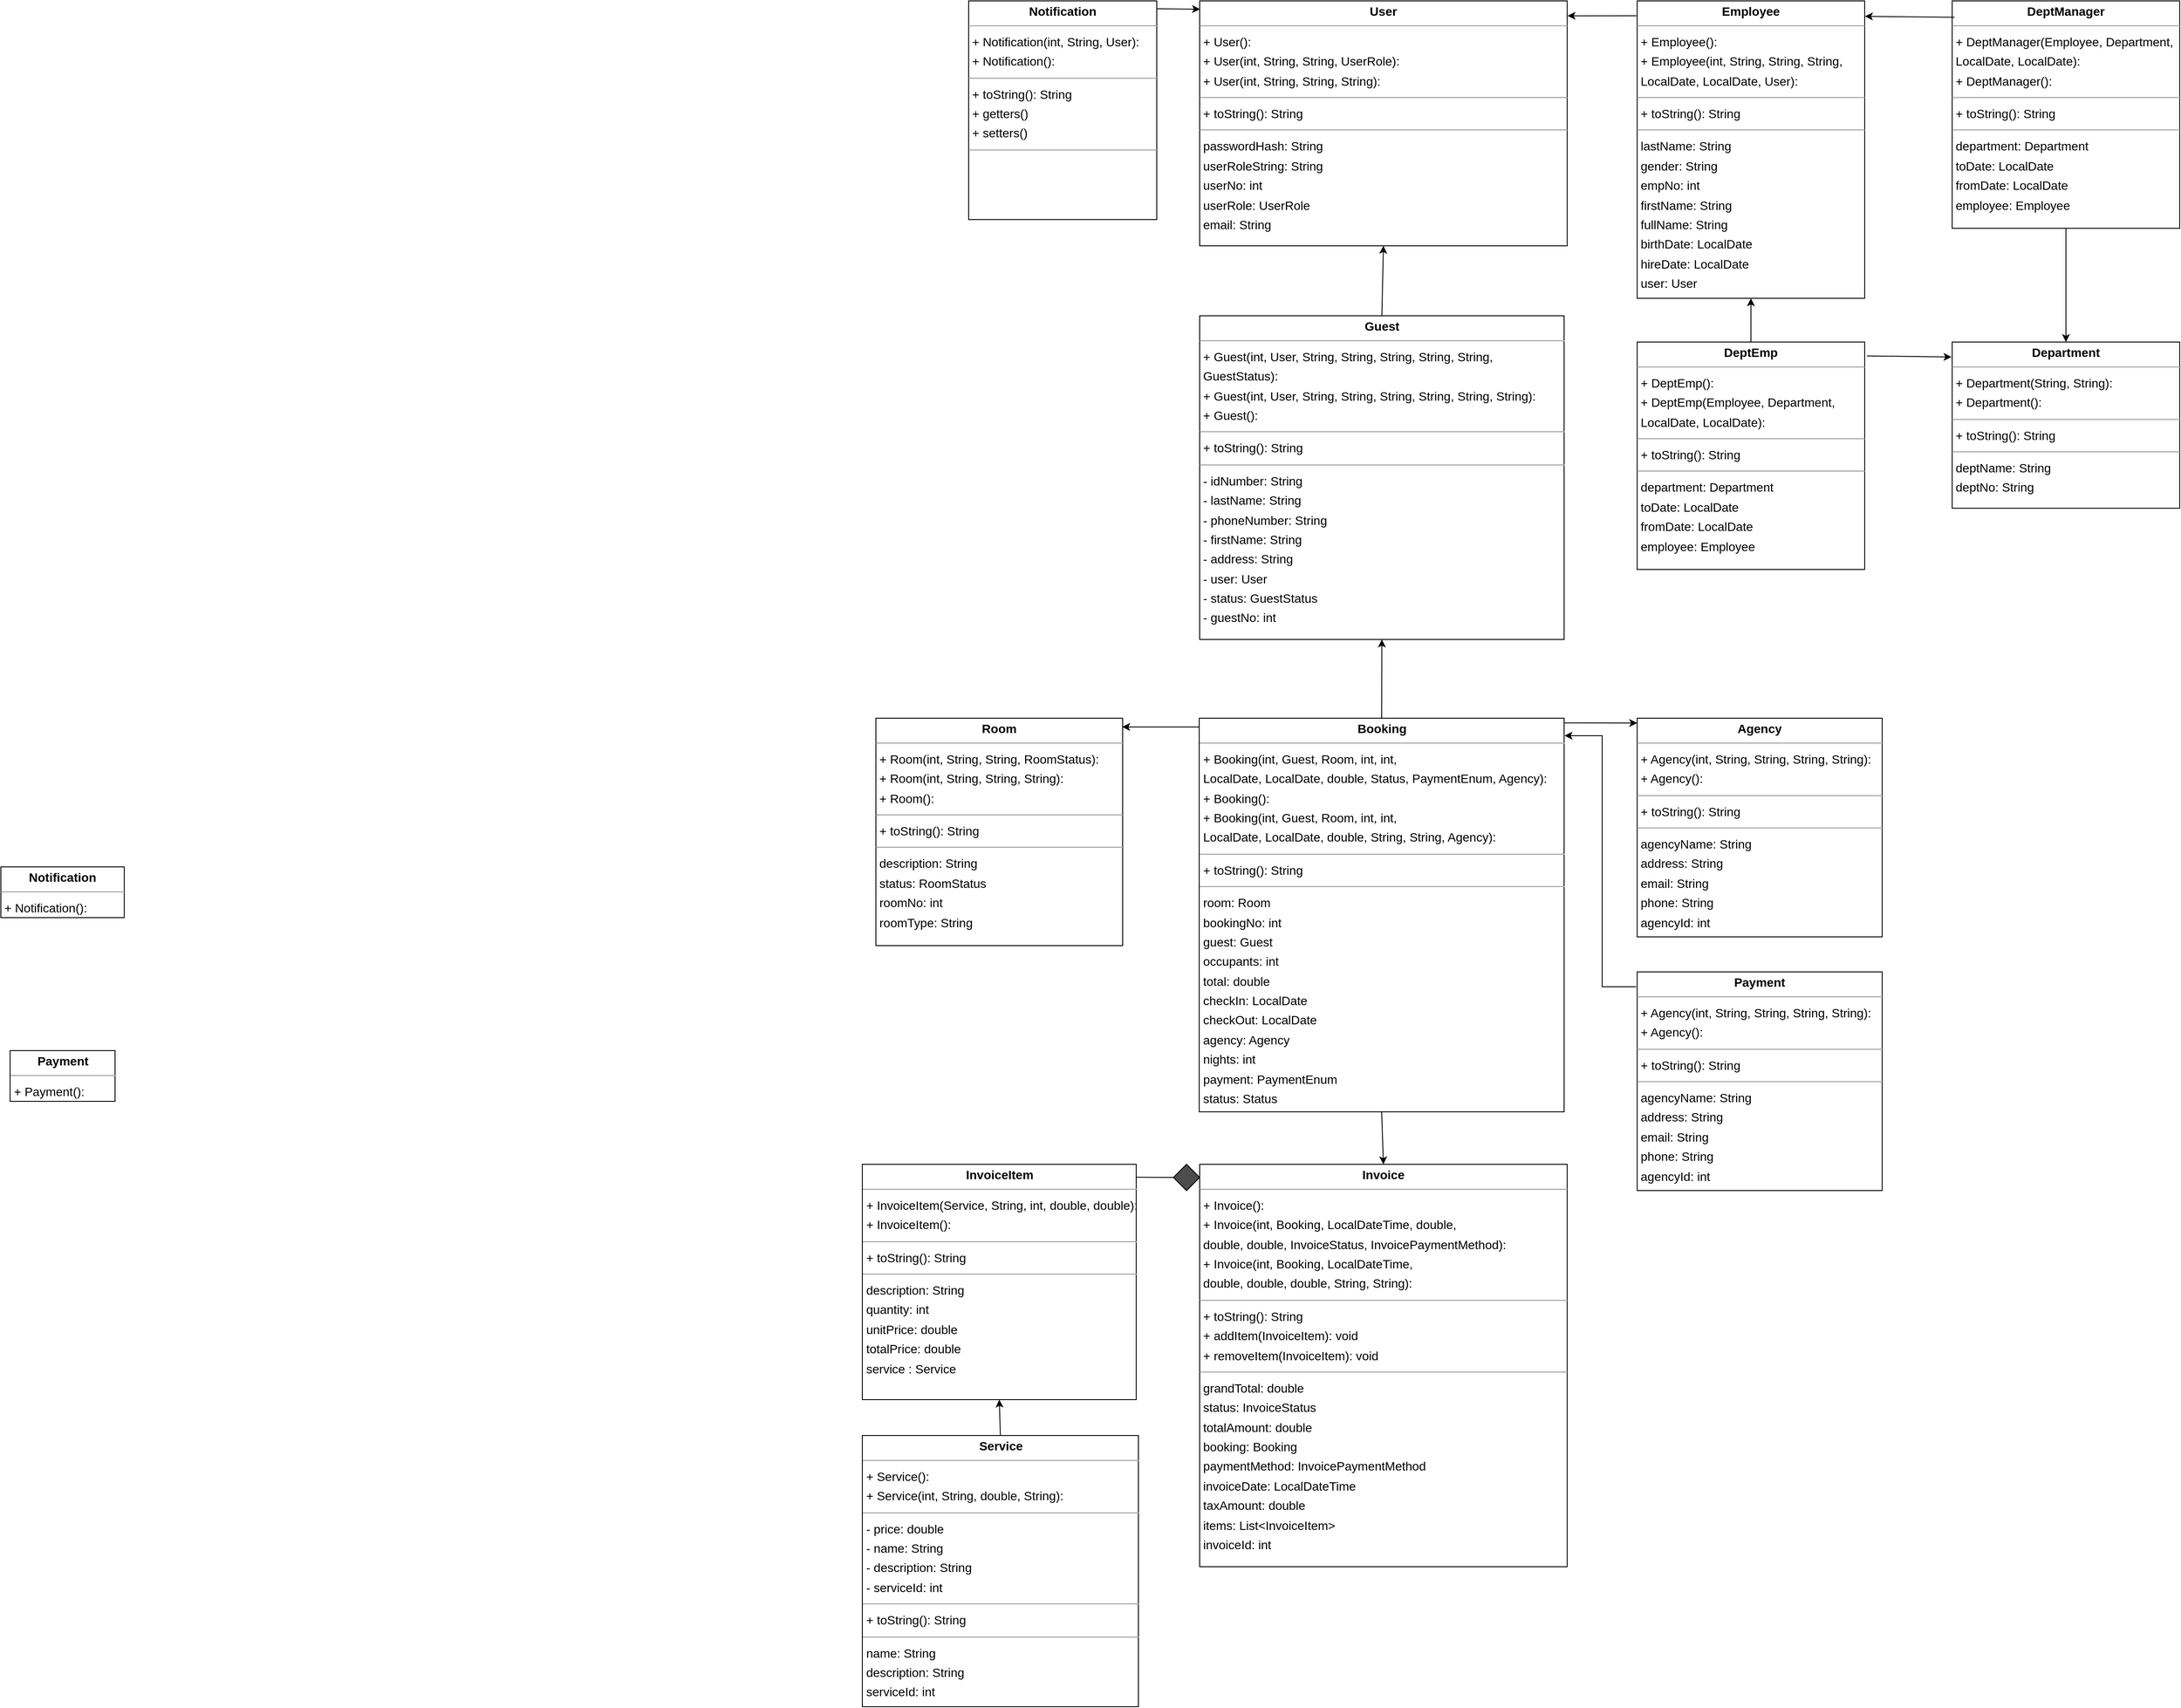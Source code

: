 <mxfile version="26.1.1">
  <diagram id="6axjnHBhWlER1rCjbywu" name="Página-1">
    <mxGraphModel dx="2668" dy="1742" grid="0" gridSize="10" guides="1" tooltips="1" connect="1" arrows="1" fold="1" page="0" pageScale="1" pageWidth="827" pageHeight="1169" background="none" math="0" shadow="0">
      <root>
        <mxCell id="0" />
        <mxCell id="1" parent="0" />
        <mxCell id="node9" value="&lt;p style=&quot;margin:0px;margin-top:4px;text-align:center;&quot;&gt;&lt;b&gt;Agency&lt;/b&gt;&lt;/p&gt;&lt;hr size=&quot;1&quot;/&gt;&lt;p style=&quot;margin:0 0 0 4px;line-height:1.6;&quot;&gt;+ Agency(int, String, String, String, String): &lt;br/&gt;+ Agency(): &lt;/p&gt;&lt;hr size=&quot;1&quot;/&gt;&lt;p style=&quot;margin:0 0 0 4px;line-height:1.6;&quot;&gt;+ toString(): String&lt;/p&gt;&lt;hr size=&quot;1&quot;/&gt;&lt;p style=&quot;margin:0 0 0 4px;line-height:1.6;&quot;&gt; agencyName: String&lt;br/&gt; address: String&lt;br/&gt; email: String&lt;br/&gt; phone: String&lt;br/&gt; agencyId: int&lt;/p&gt;" style="verticalAlign=top;align=left;overflow=fill;fontSize=14;fontFamily=Helvetica;html=1;rounded=0;shadow=0;comic=0;labelBackgroundColor=none;strokeWidth=1;" parent="1" vertex="1">
          <mxGeometry x="1000" y="350" width="280" height="250" as="geometry" />
        </mxCell>
        <mxCell id="node11" value="&lt;p style=&quot;margin:0px;margin-top:4px;text-align:center;&quot;&gt;&lt;b&gt;Booking&lt;/b&gt;&lt;/p&gt;&lt;hr size=&quot;1&quot;&gt;&lt;p style=&quot;margin:0 0 0 4px;line-height:1.6;&quot;&gt;+ Booking(int, Guest, Room, int, int,&amp;nbsp;&lt;/p&gt;&lt;p style=&quot;margin:0 0 0 4px;line-height:1.6;&quot;&gt;LocalDate, LocalDate, double, Status, PaymentEnum, Agency): &lt;br&gt;+ Booking(): &lt;br&gt;+ Booking(int, Guest, Room, int, int,&amp;nbsp;&lt;/p&gt;&lt;p style=&quot;margin:0 0 0 4px;line-height:1.6;&quot;&gt;LocalDate, LocalDate, double, String, String, Agency): &lt;/p&gt;&lt;hr size=&quot;1&quot;&gt;&lt;p style=&quot;margin:0 0 0 4px;line-height:1.6;&quot;&gt;+ toString(): String&lt;/p&gt;&lt;hr size=&quot;1&quot;&gt;&lt;p style=&quot;margin:0 0 0 4px;line-height:1.6;&quot;&gt; room: Room&lt;br&gt; bookingNo: int&lt;br&gt; guest: Guest&lt;br&gt; occupants: int&lt;br&gt; total: double&lt;br&gt; checkIn: LocalDate&lt;br&gt; checkOut: LocalDate&lt;br&gt; agency: Agency&lt;br&gt; nights: int&lt;br&gt; payment: PaymentEnum&lt;br&gt; status: Status&lt;/p&gt;" style="verticalAlign=top;align=left;overflow=fill;fontSize=14;fontFamily=Helvetica;html=1;rounded=0;shadow=0;comic=0;labelBackgroundColor=none;strokeWidth=1;" parent="1" vertex="1">
          <mxGeometry x="499.5" y="350" width="417" height="450" as="geometry" />
        </mxCell>
        <mxCell id="node10" value="&lt;p style=&quot;margin:0px;margin-top:4px;text-align:center;&quot;&gt;&lt;b&gt;Department&lt;/b&gt;&lt;/p&gt;&lt;hr size=&quot;1&quot;/&gt;&lt;p style=&quot;margin:0 0 0 4px;line-height:1.6;&quot;&gt;+ Department(String, String): &lt;br/&gt;+ Department(): &lt;/p&gt;&lt;hr size=&quot;1&quot;/&gt;&lt;p style=&quot;margin:0 0 0 4px;line-height:1.6;&quot;&gt;+ toString(): String&lt;/p&gt;&lt;hr size=&quot;1&quot;/&gt;&lt;p style=&quot;margin:0 0 0 4px;line-height:1.6;&quot;&gt; deptName: String&lt;br/&gt; deptNo: String&lt;/p&gt;" style="verticalAlign=top;align=left;overflow=fill;fontSize=14;fontFamily=Helvetica;html=1;rounded=0;shadow=0;comic=0;labelBackgroundColor=none;strokeWidth=1;" parent="1" vertex="1">
          <mxGeometry x="1360" y="-80" width="260" height="190" as="geometry" />
        </mxCell>
        <mxCell id="VhacFmpfINvfAiVfSPhy-5" value="" style="edgeStyle=orthogonalEdgeStyle;rounded=0;orthogonalLoop=1;jettySize=auto;html=1;" edge="1" parent="1" source="node3" target="node0">
          <mxGeometry relative="1" as="geometry" />
        </mxCell>
        <mxCell id="node3" value="&lt;p style=&quot;margin:0px;margin-top:4px;text-align:center;&quot;&gt;&lt;b&gt;DeptEmp&lt;/b&gt;&lt;/p&gt;&lt;hr size=&quot;1&quot;&gt;&lt;p style=&quot;margin:0 0 0 4px;line-height:1.6;&quot;&gt;+ DeptEmp(): &lt;br&gt;+ DeptEmp(Employee, Department,&amp;nbsp;&lt;/p&gt;&lt;p style=&quot;margin:0 0 0 4px;line-height:1.6;&quot;&gt;LocalDate, LocalDate): &lt;/p&gt;&lt;hr size=&quot;1&quot;&gt;&lt;p style=&quot;margin:0 0 0 4px;line-height:1.6;&quot;&gt;+ toString(): String&lt;/p&gt;&lt;hr size=&quot;1&quot;&gt;&lt;p style=&quot;margin:0 0 0 4px;line-height:1.6;&quot;&gt; department: Department&lt;br&gt; toDate: LocalDate&lt;br&gt; fromDate: LocalDate&lt;br&gt; employee: Employee&lt;/p&gt;" style="verticalAlign=top;align=left;overflow=fill;fontSize=14;fontFamily=Helvetica;html=1;rounded=0;shadow=0;comic=0;labelBackgroundColor=none;strokeWidth=1;" parent="1" vertex="1">
          <mxGeometry x="1000" y="-80" width="260" height="260" as="geometry" />
        </mxCell>
        <mxCell id="node8" value="&lt;p style=&quot;margin:0px;margin-top:4px;text-align:center;&quot;&gt;&lt;b&gt;DeptManager&lt;/b&gt;&lt;/p&gt;&lt;hr size=&quot;1&quot;&gt;&lt;p style=&quot;margin:0 0 0 4px;line-height:1.6;&quot;&gt;+ DeptManager(Employee, Department,&amp;nbsp;&lt;/p&gt;&lt;p style=&quot;margin:0 0 0 4px;line-height:1.6;&quot;&gt;LocalDate, LocalDate): &lt;br&gt;+ DeptManager(): &lt;/p&gt;&lt;hr size=&quot;1&quot;&gt;&lt;p style=&quot;margin:0 0 0 4px;line-height:1.6;&quot;&gt;+ toString(): String&lt;/p&gt;&lt;hr size=&quot;1&quot;&gt;&lt;p style=&quot;margin:0 0 0 4px;line-height:1.6;&quot;&gt; department: Department&lt;br&gt; toDate: LocalDate&lt;br&gt; fromDate: LocalDate&lt;br&gt; employee: Employee&lt;/p&gt;" style="verticalAlign=top;align=left;overflow=fill;fontSize=14;fontFamily=Helvetica;html=1;rounded=0;shadow=0;comic=0;labelBackgroundColor=none;strokeWidth=1;" parent="1" vertex="1">
          <mxGeometry x="1360" y="-470" width="260" height="260" as="geometry" />
        </mxCell>
        <mxCell id="node0" value="&lt;p style=&quot;margin:0px;margin-top:4px;text-align:center;&quot;&gt;&lt;b&gt;Employee&lt;/b&gt;&lt;/p&gt;&lt;hr size=&quot;1&quot;&gt;&lt;p style=&quot;margin:0 0 0 4px;line-height:1.6;&quot;&gt;+ Employee(): &lt;br&gt;+ Employee(int, String, String, String,&amp;nbsp;&lt;/p&gt;&lt;p style=&quot;margin:0 0 0 4px;line-height:1.6;&quot;&gt;LocalDate, LocalDate, User): &lt;/p&gt;&lt;hr size=&quot;1&quot;&gt;&lt;p style=&quot;margin:0 0 0 4px;line-height:1.6;&quot;&gt;+ toString(): String&lt;/p&gt;&lt;hr size=&quot;1&quot;&gt;&lt;p style=&quot;margin:0 0 0 4px;line-height:1.6;&quot;&gt; lastName: String&lt;br&gt; gender: String&lt;br&gt; empNo: int&lt;br&gt; firstName: String&lt;br&gt; fullName: String&lt;br&gt; birthDate: LocalDate&lt;br&gt; hireDate: LocalDate&lt;br&gt; user: User&lt;/p&gt;" style="verticalAlign=top;align=left;overflow=fill;fontSize=14;fontFamily=Helvetica;html=1;rounded=0;shadow=0;comic=0;labelBackgroundColor=none;strokeWidth=1;" parent="1" vertex="1">
          <mxGeometry x="1000" y="-470" width="260" height="340" as="geometry" />
        </mxCell>
        <mxCell id="node6" value="&lt;p style=&quot;margin:0px;margin-top:4px;text-align:center;&quot;&gt;&lt;b&gt;Guest&lt;/b&gt;&lt;/p&gt;&lt;hr size=&quot;1&quot;&gt;&lt;p style=&quot;margin:0 0 0 4px;line-height:1.6;&quot;&gt;+ Guest(int, User, String, String, String,&amp;nbsp;&lt;span style=&quot;background-color: transparent; color: light-dark(rgb(0, 0, 0), rgb(255, 255, 255));&quot;&gt;String, String,&lt;/span&gt;&lt;span style=&quot;background-color: transparent; color: light-dark(rgb(0, 0, 0), rgb(255, 255, 255));&quot;&gt;&amp;nbsp;&lt;/span&gt;&lt;/p&gt;&lt;p style=&quot;margin:0 0 0 4px;line-height:1.6;&quot;&gt;&lt;span style=&quot;background-color: transparent; color: light-dark(rgb(0, 0, 0), rgb(255, 255, 255));&quot;&gt;GuestStatus):&lt;/span&gt;&lt;/p&gt;&lt;p style=&quot;margin:0 0 0 4px;line-height:1.6;&quot;&gt;+ Guest(int, User, String, String,&amp;nbsp;&lt;span style=&quot;background-color: transparent; color: light-dark(rgb(0, 0, 0), rgb(255, 255, 255));&quot;&gt;String, String, String, String):&lt;/span&gt;&lt;/p&gt;&lt;p style=&quot;margin:0 0 0 4px;line-height:1.6;&quot;&gt;+ Guest(): &lt;/p&gt;&lt;hr size=&quot;1&quot;&gt;&lt;p style=&quot;margin:0 0 0 4px;line-height:1.6;&quot;&gt;+ toString(): String&lt;/p&gt;&lt;hr size=&quot;1&quot;&gt;&lt;p style=&quot;margin:0 0 0 4px;line-height:1.6;&quot;&gt;- idNumber: String&lt;br&gt;- lastName: String&lt;br&gt;- phoneNumber: String&lt;br&gt;- firstName: String&lt;br&gt;- address: String&lt;br&gt;- user: User&lt;br&gt;- status: GuestStatus&lt;br&gt;- guestNo: int&lt;/p&gt;" style="verticalAlign=top;align=left;overflow=fill;fontSize=14;fontFamily=Helvetica;html=1;rounded=0;shadow=0;comic=0;labelBackgroundColor=none;strokeWidth=1;" parent="1" vertex="1">
          <mxGeometry x="500" y="-110" width="416.5" height="370" as="geometry" />
        </mxCell>
        <mxCell id="node1" value="&lt;p style=&quot;margin:0px;margin-top:4px;text-align:center;&quot;&gt;&lt;b&gt;Invoice&lt;/b&gt;&lt;/p&gt;&lt;hr size=&quot;1&quot;&gt;&lt;p style=&quot;margin:0 0 0 4px;line-height:1.6;&quot;&gt;+ Invoice(): &lt;br&gt;+ Invoice(int, Booking, LocalDateTime, double,&amp;nbsp;&lt;/p&gt;&lt;p style=&quot;margin:0 0 0 4px;line-height:1.6;&quot;&gt;double, double, InvoiceStatus, InvoicePaymentMethod): &lt;br&gt;+ Invoice(int, Booking, LocalDateTime,&amp;nbsp;&lt;/p&gt;&lt;p style=&quot;margin:0 0 0 4px;line-height:1.6;&quot;&gt;double, double, double, String, String): &lt;/p&gt;&lt;hr size=&quot;1&quot;&gt;&lt;p style=&quot;margin:0 0 0 4px;line-height:1.6;&quot;&gt;+ toString(): String&lt;br&gt;+ addItem(InvoiceItem): void&lt;br&gt;+ removeItem(InvoiceItem): void&lt;/p&gt;&lt;hr size=&quot;1&quot;&gt;&lt;p style=&quot;margin:0 0 0 4px;line-height:1.6;&quot;&gt; grandTotal: double&lt;br&gt; status: InvoiceStatus&lt;br&gt; totalAmount: double&lt;br&gt; booking: Booking&lt;br&gt; paymentMethod: InvoicePaymentMethod&lt;br&gt; invoiceDate: LocalDateTime&lt;br&gt; taxAmount: double&lt;br&gt; items: List&amp;lt;InvoiceItem&amp;gt;&lt;br&gt; invoiceId: int&lt;/p&gt;" style="verticalAlign=top;align=left;overflow=fill;fontSize=14;fontFamily=Helvetica;html=1;rounded=0;shadow=0;comic=0;labelBackgroundColor=none;strokeWidth=1;" parent="1" vertex="1">
          <mxGeometry x="500" y="860" width="420" height="460" as="geometry" />
        </mxCell>
        <mxCell id="node7" value="&lt;p style=&quot;margin:0px;margin-top:4px;text-align:center;&quot;&gt;&lt;b&gt;InvoiceItem&lt;/b&gt;&lt;/p&gt;&lt;hr size=&quot;1&quot;&gt;&lt;p style=&quot;margin:0 0 0 4px;line-height:1.6;&quot;&gt;+ InvoiceItem(Service, String, int, double, double): &lt;br&gt;+ InvoiceItem(): &lt;/p&gt;&lt;hr size=&quot;1&quot;&gt;&lt;p style=&quot;margin:0 0 0 4px;line-height:1.6;&quot;&gt;+ toString(): String&lt;/p&gt;&lt;hr size=&quot;1&quot;&gt;&lt;p style=&quot;margin:0 0 0 4px;line-height:1.6;&quot;&gt; description: String&lt;br&gt; quantity: int&lt;br&gt; unitPrice: double&lt;br&gt; totalPrice: double&lt;br&gt;service : Service&lt;/p&gt;" style="verticalAlign=top;align=left;overflow=fill;fontSize=14;fontFamily=Helvetica;html=1;rounded=0;shadow=0;comic=0;labelBackgroundColor=none;strokeWidth=1;" parent="1" vertex="1">
          <mxGeometry x="114.5" y="860" width="313" height="269" as="geometry" />
        </mxCell>
        <mxCell id="node5" value="&lt;p style=&quot;margin:0px;margin-top:4px;text-align:center;&quot;&gt;&lt;b&gt;Notification&lt;/b&gt;&lt;/p&gt;&lt;hr size=&quot;1&quot;/&gt;&lt;p style=&quot;margin:0 0 0 4px;line-height:1.6;&quot;&gt;+ Notification(): &lt;/p&gt;" style="verticalAlign=top;align=left;overflow=fill;fontSize=14;fontFamily=Helvetica;html=1;rounded=0;shadow=0;comic=0;labelBackgroundColor=none;strokeWidth=1;" parent="1" vertex="1">
          <mxGeometry x="-870" y="520" width="141" height="58" as="geometry" />
        </mxCell>
        <mxCell id="node4" value="&lt;p style=&quot;margin:0px;margin-top:4px;text-align:center;&quot;&gt;&lt;b&gt;Payment&lt;/b&gt;&lt;/p&gt;&lt;hr size=&quot;1&quot;/&gt;&lt;p style=&quot;margin:0 0 0 4px;line-height:1.6;&quot;&gt;+ Payment(): &lt;/p&gt;" style="verticalAlign=top;align=left;overflow=fill;fontSize=14;fontFamily=Helvetica;html=1;rounded=0;shadow=0;comic=0;labelBackgroundColor=none;strokeWidth=1;" parent="1" vertex="1">
          <mxGeometry x="-859.5" y="730" width="120" height="58" as="geometry" />
        </mxCell>
        <mxCell id="node13" value="&lt;p style=&quot;margin:0px;margin-top:4px;text-align:center;&quot;&gt;&lt;b&gt;Room&lt;/b&gt;&lt;/p&gt;&lt;hr size=&quot;1&quot;/&gt;&lt;p style=&quot;margin:0 0 0 4px;line-height:1.6;&quot;&gt;+ Room(int, String, String, RoomStatus): &lt;br/&gt;+ Room(int, String, String, String): &lt;br/&gt;+ Room(): &lt;/p&gt;&lt;hr size=&quot;1&quot;/&gt;&lt;p style=&quot;margin:0 0 0 4px;line-height:1.6;&quot;&gt;+ toString(): String&lt;/p&gt;&lt;hr size=&quot;1&quot;/&gt;&lt;p style=&quot;margin:0 0 0 4px;line-height:1.6;&quot;&gt; description: String&lt;br/&gt; status: RoomStatus&lt;br/&gt; roomNo: int&lt;br/&gt; roomType: String&lt;/p&gt;" style="verticalAlign=top;align=left;overflow=fill;fontSize=14;fontFamily=Helvetica;html=1;rounded=0;shadow=0;comic=0;labelBackgroundColor=none;strokeWidth=1;" parent="1" vertex="1">
          <mxGeometry x="130" y="350" width="282" height="260" as="geometry" />
        </mxCell>
        <mxCell id="node14" value="&lt;p style=&quot;margin:0px;margin-top:4px;text-align:center;&quot;&gt;&lt;b&gt;User&lt;/b&gt;&lt;/p&gt;&lt;hr size=&quot;1&quot;/&gt;&lt;p style=&quot;margin:0 0 0 4px;line-height:1.6;&quot;&gt;+ User(): &lt;br/&gt;+ User(int, String, String, UserRole): &lt;br/&gt;+ User(int, String, String, String): &lt;/p&gt;&lt;hr size=&quot;1&quot;/&gt;&lt;p style=&quot;margin:0 0 0 4px;line-height:1.6;&quot;&gt;+ toString(): String&lt;/p&gt;&lt;hr size=&quot;1&quot;/&gt;&lt;p style=&quot;margin:0 0 0 4px;line-height:1.6;&quot;&gt; passwordHash: String&lt;br/&gt; userRoleString: String&lt;br/&gt; userNo: int&lt;br/&gt; userRole: UserRole&lt;br/&gt; email: String&lt;/p&gt;" style="verticalAlign=top;align=left;overflow=fill;fontSize=14;fontFamily=Helvetica;html=1;rounded=0;shadow=0;comic=0;labelBackgroundColor=none;strokeWidth=1;" parent="1" vertex="1">
          <mxGeometry x="500" y="-470" width="420" height="280" as="geometry" />
        </mxCell>
        <mxCell id="VhacFmpfINvfAiVfSPhy-1" value="" style="endArrow=classic;html=1;rounded=0;exitX=0.5;exitY=0;exitDx=0;exitDy=0;entryX=0.5;entryY=1;entryDx=0;entryDy=0;" edge="1" parent="1" source="node6" target="node14">
          <mxGeometry width="50" height="50" relative="1" as="geometry">
            <mxPoint x="916.501" y="-89.22" as="sourcePoint" />
            <mxPoint x="930" y="-120" as="targetPoint" />
          </mxGeometry>
        </mxCell>
        <mxCell id="VhacFmpfINvfAiVfSPhy-2" value="" style="endArrow=classic;html=1;rounded=0;exitX=-0.003;exitY=0.05;exitDx=0;exitDy=0;exitPerimeter=0;entryX=1.001;entryY=0.061;entryDx=0;entryDy=0;entryPerimeter=0;" edge="1" parent="1" source="node0" target="node14">
          <mxGeometry width="50" height="50" relative="1" as="geometry">
            <mxPoint x="1200" y="-34" as="sourcePoint" />
            <mxPoint x="1280" y="-90" as="targetPoint" />
          </mxGeometry>
        </mxCell>
        <mxCell id="VhacFmpfINvfAiVfSPhy-4" value="" style="endArrow=classic;html=1;rounded=0;entryX=-0.003;entryY=0.09;entryDx=0;entryDy=0;exitX=1.01;exitY=0.061;exitDx=0;exitDy=0;exitPerimeter=0;entryPerimeter=0;" edge="1" parent="1" source="node3" target="node10">
          <mxGeometry width="50" height="50" relative="1" as="geometry">
            <mxPoint x="1550" y="560" as="sourcePoint" />
            <mxPoint x="1499.23" y="540" as="targetPoint" />
          </mxGeometry>
        </mxCell>
        <mxCell id="VhacFmpfINvfAiVfSPhy-8" value="" style="endArrow=classic;html=1;rounded=0;entryX=0.5;entryY=1;entryDx=0;entryDy=0;exitX=0.5;exitY=0;exitDx=0;exitDy=0;" edge="1" parent="1" source="node11" target="node6">
          <mxGeometry width="50" height="50" relative="1" as="geometry">
            <mxPoint x="630" y="314.58" as="sourcePoint" />
            <mxPoint x="739" y="314.58" as="targetPoint" />
          </mxGeometry>
        </mxCell>
        <mxCell id="VhacFmpfINvfAiVfSPhy-9" value="" style="endArrow=classic;html=1;rounded=0;entryX=1.001;entryY=0.061;entryDx=0;entryDy=0;entryPerimeter=0;" edge="1" parent="1">
          <mxGeometry width="50" height="50" relative="1" as="geometry">
            <mxPoint x="499.5" y="360" as="sourcePoint" />
            <mxPoint x="411.5" y="360" as="targetPoint" />
          </mxGeometry>
        </mxCell>
        <mxCell id="VhacFmpfINvfAiVfSPhy-12" value="" style="endArrow=classic;html=1;rounded=0;entryX=0.5;entryY=0;entryDx=0;entryDy=0;exitX=0.5;exitY=1;exitDx=0;exitDy=0;" edge="1" parent="1" source="node11" target="node1">
          <mxGeometry width="50" height="50" relative="1" as="geometry">
            <mxPoint x="718" y="830" as="sourcePoint" />
            <mxPoint x="630" y="830" as="targetPoint" />
          </mxGeometry>
        </mxCell>
        <mxCell id="VhacFmpfINvfAiVfSPhy-13" value="" style="rhombus;whiteSpace=wrap;html=1;fillColor=#4D4D4D;" vertex="1" parent="1">
          <mxGeometry x="470" y="860" width="30" height="30" as="geometry" />
        </mxCell>
        <mxCell id="VhacFmpfINvfAiVfSPhy-15" value="" style="endArrow=none;html=1;rounded=0;exitX=0;exitY=0.5;exitDx=0;exitDy=0;entryX=0.998;entryY=0.055;entryDx=0;entryDy=0;entryPerimeter=0;" edge="1" parent="1" source="VhacFmpfINvfAiVfSPhy-13" target="node7">
          <mxGeometry width="50" height="50" relative="1" as="geometry">
            <mxPoint x="460" y="1060" as="sourcePoint" />
            <mxPoint x="510" y="1010" as="targetPoint" />
          </mxGeometry>
        </mxCell>
        <mxCell id="VhacFmpfINvfAiVfSPhy-17" value="&lt;p style=&quot;margin:0px;margin-top:4px;text-align:center;&quot;&gt;&lt;b&gt;Service&lt;/b&gt;&lt;/p&gt;&lt;hr size=&quot;1&quot;/&gt;&lt;p style=&quot;margin:0 0 0 4px;line-height:1.6;&quot;&gt;+ Service(): &lt;br/&gt;+ Service(int, String, double, String): &lt;/p&gt;&lt;hr size=&quot;1&quot;/&gt;&lt;p style=&quot;margin:0 0 0 4px;line-height:1.6;&quot;&gt;- price: double&lt;br/&gt;- name: String&lt;br/&gt;- description: String&lt;br/&gt;- serviceId: int&lt;/p&gt;&lt;hr size=&quot;1&quot;/&gt;&lt;p style=&quot;margin:0 0 0 4px;line-height:1.6;&quot;&gt;+ toString(): String&lt;/p&gt;&lt;hr size=&quot;1&quot;/&gt;&lt;p style=&quot;margin:0 0 0 4px;line-height:1.6;&quot;&gt; name: String&lt;br/&gt; description: String&lt;br/&gt; serviceId: int&lt;br/&gt; price: double&lt;/p&gt;" style="verticalAlign=top;align=left;overflow=fill;fontSize=14;fontFamily=Helvetica;html=1;rounded=0;shadow=0;comic=0;labelBackgroundColor=none;strokeWidth=1;" vertex="1" parent="1">
          <mxGeometry x="114.5" y="1170" width="315.5" height="310" as="geometry" />
        </mxCell>
        <mxCell id="VhacFmpfINvfAiVfSPhy-18" value="" style="endArrow=classic;html=1;rounded=0;entryX=0.5;entryY=1;entryDx=0;entryDy=0;exitX=0.5;exitY=0;exitDx=0;exitDy=0;" edge="1" parent="1" source="VhacFmpfINvfAiVfSPhy-17" target="node7">
          <mxGeometry width="50" height="50" relative="1" as="geometry">
            <mxPoint x="400" y="1110" as="sourcePoint" />
            <mxPoint x="402" y="1170" as="targetPoint" />
          </mxGeometry>
        </mxCell>
        <mxCell id="VhacFmpfINvfAiVfSPhy-19" value="" style="endArrow=classic;html=1;rounded=0;exitX=0.5;exitY=1;exitDx=0;exitDy=0;" edge="1" parent="1" source="node8" target="node10">
          <mxGeometry width="50" height="50" relative="1" as="geometry">
            <mxPoint x="1273" y="-54" as="sourcePoint" />
            <mxPoint x="1369" y="-53" as="targetPoint" />
          </mxGeometry>
        </mxCell>
        <mxCell id="VhacFmpfINvfAiVfSPhy-20" value="" style="endArrow=classic;html=1;rounded=0;entryX=1.001;entryY=0.052;entryDx=0;entryDy=0;exitX=0.01;exitY=0.072;exitDx=0;exitDy=0;exitPerimeter=0;entryPerimeter=0;" edge="1" parent="1" source="node8" target="node0">
          <mxGeometry width="50" height="50" relative="1" as="geometry">
            <mxPoint x="1273" y="-54" as="sourcePoint" />
            <mxPoint x="1369" y="-53" as="targetPoint" />
          </mxGeometry>
        </mxCell>
        <mxCell id="VhacFmpfINvfAiVfSPhy-21" value="" style="endArrow=classic;html=1;rounded=0;entryX=0;entryY=0.022;entryDx=0;entryDy=0;entryPerimeter=0;exitX=0.999;exitY=0.012;exitDx=0;exitDy=0;exitPerimeter=0;" edge="1" parent="1" source="node11" target="node9">
          <mxGeometry width="50" height="50" relative="1" as="geometry">
            <mxPoint x="916.496" y="350.0" as="sourcePoint" />
            <mxPoint x="1002.79" y="351.55" as="targetPoint" />
          </mxGeometry>
        </mxCell>
        <mxCell id="VhacFmpfINvfAiVfSPhy-22" value="&lt;p style=&quot;margin:0px;margin-top:4px;text-align:center;&quot;&gt;&lt;b&gt;Payment&lt;/b&gt;&lt;/p&gt;&lt;hr size=&quot;1&quot;&gt;&lt;p style=&quot;margin:0 0 0 4px;line-height:1.6;&quot;&gt;+ Agency(int, String, String, String, String): &lt;br&gt;+ Agency(): &lt;/p&gt;&lt;hr size=&quot;1&quot;&gt;&lt;p style=&quot;margin:0 0 0 4px;line-height:1.6;&quot;&gt;+ toString(): String&lt;/p&gt;&lt;hr size=&quot;1&quot;&gt;&lt;p style=&quot;margin:0 0 0 4px;line-height:1.6;&quot;&gt; agencyName: String&lt;br&gt; address: String&lt;br&gt; email: String&lt;br&gt; phone: String&lt;br&gt; agencyId: int&lt;/p&gt;" style="verticalAlign=top;align=left;overflow=fill;fontSize=14;fontFamily=Helvetica;html=1;rounded=0;shadow=0;comic=0;labelBackgroundColor=none;strokeWidth=1;" vertex="1" parent="1">
          <mxGeometry x="1000" y="640" width="280" height="250" as="geometry" />
        </mxCell>
        <mxCell id="VhacFmpfINvfAiVfSPhy-23" value="&lt;p style=&quot;margin:0px;margin-top:4px;text-align:center;&quot;&gt;&lt;b&gt;Notification&lt;/b&gt;&lt;/p&gt;&lt;hr size=&quot;1&quot;&gt;&lt;p style=&quot;margin:0 0 0 4px;line-height:1.6;&quot;&gt;+ Notification(int, String, User): &lt;br&gt;+ Notification(): &lt;/p&gt;&lt;hr size=&quot;1&quot;&gt;&lt;p style=&quot;margin:0 0 0 4px;line-height:1.6;&quot;&gt;+ toString(): String&lt;/p&gt;&lt;p style=&quot;margin:0 0 0 4px;line-height:1.6;&quot;&gt;+ getters()&lt;/p&gt;&lt;p style=&quot;margin:0 0 0 4px;line-height:1.6;&quot;&gt;+ setters()&lt;/p&gt;&lt;hr size=&quot;1&quot;&gt;&lt;p style=&quot;margin:0 0 0 4px;line-height:1.6;&quot;&gt;&lt;br&gt;&lt;/p&gt;" style="verticalAlign=top;align=left;overflow=fill;fontSize=14;fontFamily=Helvetica;html=1;rounded=0;shadow=0;comic=0;labelBackgroundColor=none;strokeWidth=1;" vertex="1" parent="1">
          <mxGeometry x="236" y="-470" width="215" height="250" as="geometry" />
        </mxCell>
        <mxCell id="VhacFmpfINvfAiVfSPhy-24" value="" style="endArrow=classic;html=1;rounded=0;exitX=1.001;exitY=0.036;exitDx=0;exitDy=0;exitPerimeter=0;entryX=0.001;entryY=0.034;entryDx=0;entryDy=0;entryPerimeter=0;" edge="1" parent="1" source="VhacFmpfINvfAiVfSPhy-23" target="node14">
          <mxGeometry width="50" height="50" relative="1" as="geometry">
            <mxPoint x="430" y="-460" as="sourcePoint" />
            <mxPoint x="499" y="-460" as="targetPoint" />
          </mxGeometry>
        </mxCell>
        <mxCell id="VhacFmpfINvfAiVfSPhy-25" value="" style="endArrow=classic;html=1;rounded=0;exitX=-0.004;exitY=0.068;exitDx=0;exitDy=0;exitPerimeter=0;" edge="1" parent="1" source="VhacFmpfINvfAiVfSPhy-22">
          <mxGeometry width="50" height="50" relative="1" as="geometry">
            <mxPoint x="926" y="378" as="sourcePoint" />
            <mxPoint x="917" y="370" as="targetPoint" />
            <Array as="points">
              <mxPoint x="960" y="657" />
              <mxPoint x="960" y="370" />
            </Array>
          </mxGeometry>
        </mxCell>
      </root>
    </mxGraphModel>
  </diagram>
</mxfile>
